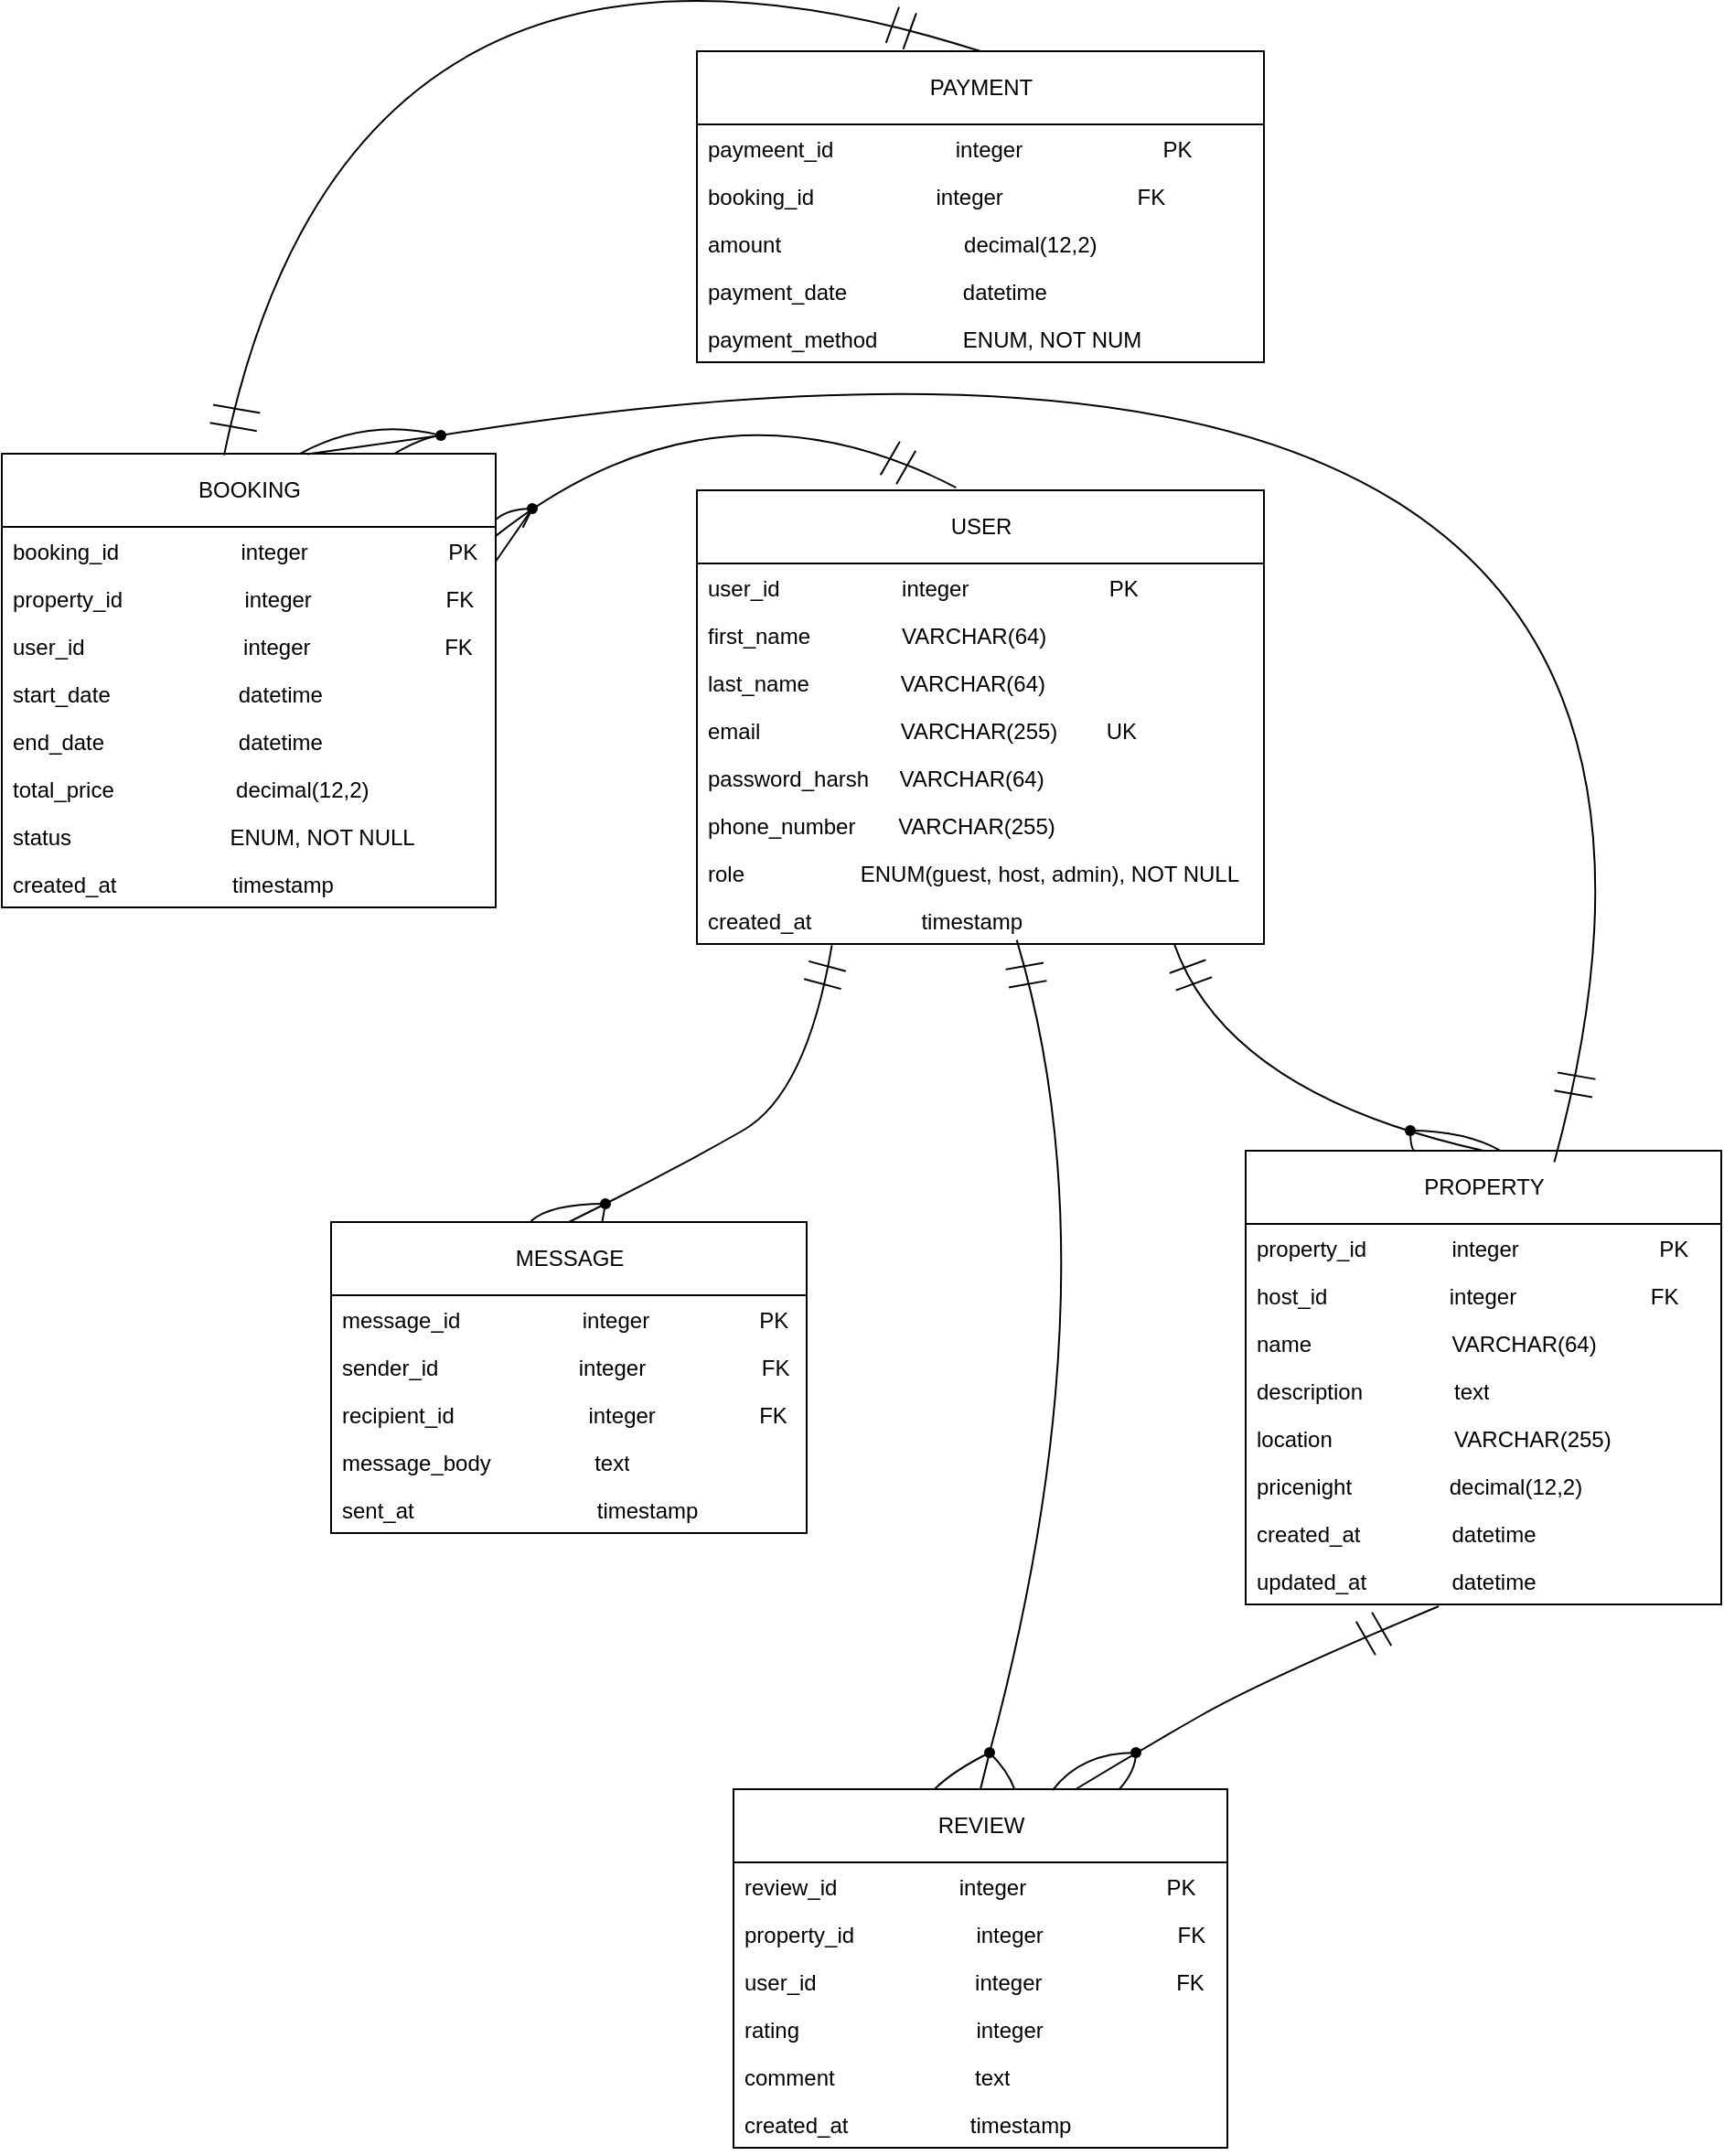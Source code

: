 <mxfile version="28.1.2">
  <diagram name="Page-1" id="tBL3N8IxOXMAxTI_FopS">
    <mxGraphModel dx="1256" dy="2122" grid="1" gridSize="10" guides="1" tooltips="1" connect="1" arrows="1" fold="1" page="1" pageScale="1" pageWidth="850" pageHeight="1100" math="0" shadow="0">
      <root>
        <mxCell id="0" />
        <mxCell id="1" parent="0" />
        <mxCell id="CmpwZ4_OyK2lbgLf2R7C-9" value="USER" style="swimlane;fontStyle=0;childLayout=stackLayout;horizontal=1;startSize=40;fillColor=none;horizontalStack=0;resizeParent=1;resizeParentMax=0;resizeLast=0;collapsible=1;marginBottom=0;html=1;" vertex="1" parent="1">
          <mxGeometry x="690" y="-490" width="310" height="248" as="geometry">
            <mxRectangle x="470" y="30" width="70" height="40" as="alternateBounds" />
          </mxGeometry>
        </mxCell>
        <mxCell id="CmpwZ4_OyK2lbgLf2R7C-10" value="user_id&amp;nbsp; &amp;nbsp; &amp;nbsp; &amp;nbsp; &amp;nbsp; &amp;nbsp; &amp;nbsp; &amp;nbsp; &amp;nbsp; &amp;nbsp; integer&amp;nbsp; &amp;nbsp; &amp;nbsp; &amp;nbsp; &amp;nbsp; &amp;nbsp; &amp;nbsp; &amp;nbsp; &amp;nbsp; &amp;nbsp; &amp;nbsp; &amp;nbsp;PK" style="text;strokeColor=none;fillColor=none;align=left;verticalAlign=top;spacingLeft=4;spacingRight=4;overflow=hidden;rotatable=0;points=[[0,0.5],[1,0.5]];portConstraint=eastwest;whiteSpace=wrap;html=1;" vertex="1" parent="CmpwZ4_OyK2lbgLf2R7C-9">
          <mxGeometry y="40" width="310" height="26" as="geometry" />
        </mxCell>
        <mxCell id="CmpwZ4_OyK2lbgLf2R7C-15" value="first_name&amp;nbsp; &amp;nbsp; &amp;nbsp; &amp;nbsp; &amp;nbsp; &amp;nbsp; &amp;nbsp; &amp;nbsp;VARCHAR(64)" style="text;strokeColor=none;fillColor=none;align=left;verticalAlign=top;spacingLeft=4;spacingRight=4;overflow=hidden;rotatable=0;points=[[0,0.5],[1,0.5]];portConstraint=eastwest;whiteSpace=wrap;html=1;" vertex="1" parent="CmpwZ4_OyK2lbgLf2R7C-9">
          <mxGeometry y="66" width="310" height="26" as="geometry" />
        </mxCell>
        <mxCell id="CmpwZ4_OyK2lbgLf2R7C-11" value="last_name&amp;nbsp; &amp;nbsp; &amp;nbsp; &amp;nbsp; &amp;nbsp; &amp;nbsp; &amp;nbsp; &amp;nbsp;VARCHAR(64)" style="text;strokeColor=none;fillColor=none;align=left;verticalAlign=top;spacingLeft=4;spacingRight=4;overflow=hidden;rotatable=0;points=[[0,0.5],[1,0.5]];portConstraint=eastwest;whiteSpace=wrap;html=1;" vertex="1" parent="CmpwZ4_OyK2lbgLf2R7C-9">
          <mxGeometry y="92" width="310" height="26" as="geometry" />
        </mxCell>
        <mxCell id="CmpwZ4_OyK2lbgLf2R7C-12" value="email&amp;nbsp; &amp;nbsp; &amp;nbsp; &amp;nbsp; &amp;nbsp; &amp;nbsp; &amp;nbsp; &amp;nbsp; &amp;nbsp; &amp;nbsp; &amp;nbsp; &amp;nbsp;VARCHAR(255)&amp;nbsp; &amp;nbsp; &amp;nbsp; &amp;nbsp; UK" style="text;strokeColor=none;fillColor=none;align=left;verticalAlign=top;spacingLeft=4;spacingRight=4;overflow=hidden;rotatable=0;points=[[0,0.5],[1,0.5]];portConstraint=eastwest;whiteSpace=wrap;html=1;" vertex="1" parent="CmpwZ4_OyK2lbgLf2R7C-9">
          <mxGeometry y="118" width="310" height="26" as="geometry" />
        </mxCell>
        <mxCell id="CmpwZ4_OyK2lbgLf2R7C-16" value="password_harsh&amp;nbsp; &amp;nbsp; &amp;nbsp;VARCHAR(64)" style="text;strokeColor=none;fillColor=none;align=left;verticalAlign=top;spacingLeft=4;spacingRight=4;overflow=hidden;rotatable=0;points=[[0,0.5],[1,0.5]];portConstraint=eastwest;whiteSpace=wrap;html=1;" vertex="1" parent="CmpwZ4_OyK2lbgLf2R7C-9">
          <mxGeometry y="144" width="310" height="26" as="geometry" />
        </mxCell>
        <mxCell id="CmpwZ4_OyK2lbgLf2R7C-17" value="phone_number&amp;nbsp; &amp;nbsp; &amp;nbsp; &amp;nbsp;VARCHAR(255)" style="text;strokeColor=none;fillColor=none;align=left;verticalAlign=top;spacingLeft=4;spacingRight=4;overflow=hidden;rotatable=0;points=[[0,0.5],[1,0.5]];portConstraint=eastwest;whiteSpace=wrap;html=1;" vertex="1" parent="CmpwZ4_OyK2lbgLf2R7C-9">
          <mxGeometry y="170" width="310" height="26" as="geometry" />
        </mxCell>
        <mxCell id="CmpwZ4_OyK2lbgLf2R7C-18" value="role&amp;nbsp; &amp;nbsp; &amp;nbsp; &amp;nbsp; &amp;nbsp; &amp;nbsp; &amp;nbsp; &amp;nbsp; &amp;nbsp; &amp;nbsp;ENUM(guest, host, admin), NOT NULL" style="text;strokeColor=none;fillColor=none;align=left;verticalAlign=top;spacingLeft=4;spacingRight=4;overflow=hidden;rotatable=0;points=[[0,0.5],[1,0.5]];portConstraint=eastwest;whiteSpace=wrap;html=1;" vertex="1" parent="CmpwZ4_OyK2lbgLf2R7C-9">
          <mxGeometry y="196" width="310" height="26" as="geometry" />
        </mxCell>
        <mxCell id="CmpwZ4_OyK2lbgLf2R7C-19" value="created_at&amp;nbsp; &amp;nbsp; &amp;nbsp; &amp;nbsp; &amp;nbsp; &amp;nbsp; &amp;nbsp; &amp;nbsp; &amp;nbsp; timestamp" style="text;strokeColor=none;fillColor=none;align=left;verticalAlign=top;spacingLeft=4;spacingRight=4;overflow=hidden;rotatable=0;points=[[0,0.5],[1,0.5]];portConstraint=eastwest;whiteSpace=wrap;html=1;" vertex="1" parent="CmpwZ4_OyK2lbgLf2R7C-9">
          <mxGeometry y="222" width="310" height="26" as="geometry" />
        </mxCell>
        <mxCell id="CmpwZ4_OyK2lbgLf2R7C-20" value="PROPERTY" style="swimlane;fontStyle=0;childLayout=stackLayout;horizontal=1;startSize=40;fillColor=none;horizontalStack=0;resizeParent=1;resizeParentMax=0;resizeLast=0;collapsible=1;marginBottom=0;html=1;" vertex="1" parent="1">
          <mxGeometry x="990" y="-129" width="260" height="248" as="geometry">
            <mxRectangle x="190" y="-248" width="70" height="40" as="alternateBounds" />
          </mxGeometry>
        </mxCell>
        <mxCell id="CmpwZ4_OyK2lbgLf2R7C-21" value="property_id&amp;nbsp; &amp;nbsp; &amp;nbsp; &amp;nbsp; &amp;nbsp; &amp;nbsp; &amp;nbsp; integer&amp;nbsp; &amp;nbsp; &amp;nbsp; &amp;nbsp; &amp;nbsp; &amp;nbsp; &amp;nbsp; &amp;nbsp; &amp;nbsp; &amp;nbsp; &amp;nbsp; &amp;nbsp;PK" style="text;strokeColor=none;fillColor=none;align=left;verticalAlign=top;spacingLeft=4;spacingRight=4;overflow=hidden;rotatable=0;points=[[0,0.5],[1,0.5]];portConstraint=eastwest;whiteSpace=wrap;html=1;" vertex="1" parent="CmpwZ4_OyK2lbgLf2R7C-20">
          <mxGeometry y="40" width="260" height="26" as="geometry" />
        </mxCell>
        <mxCell id="CmpwZ4_OyK2lbgLf2R7C-22" value="host_id&amp;nbsp; &amp;nbsp; &amp;nbsp; &amp;nbsp; &amp;nbsp; &amp;nbsp; &amp;nbsp; &amp;nbsp; &amp;nbsp; &amp;nbsp; integer&amp;nbsp; &amp;nbsp; &amp;nbsp; &amp;nbsp; &amp;nbsp; &amp;nbsp; &amp;nbsp; &amp;nbsp; &amp;nbsp; &amp;nbsp; &amp;nbsp; FK&amp;nbsp;" style="text;strokeColor=none;fillColor=none;align=left;verticalAlign=top;spacingLeft=4;spacingRight=4;overflow=hidden;rotatable=0;points=[[0,0.5],[1,0.5]];portConstraint=eastwest;whiteSpace=wrap;html=1;" vertex="1" parent="CmpwZ4_OyK2lbgLf2R7C-20">
          <mxGeometry y="66" width="260" height="26" as="geometry" />
        </mxCell>
        <mxCell id="CmpwZ4_OyK2lbgLf2R7C-23" value="name&amp;nbsp; &amp;nbsp; &amp;nbsp; &amp;nbsp; &amp;nbsp; &amp;nbsp; &amp;nbsp; &amp;nbsp; &amp;nbsp; &amp;nbsp; &amp;nbsp; &amp;nbsp;VARCHAR(64)" style="text;strokeColor=none;fillColor=none;align=left;verticalAlign=top;spacingLeft=4;spacingRight=4;overflow=hidden;rotatable=0;points=[[0,0.5],[1,0.5]];portConstraint=eastwest;whiteSpace=wrap;html=1;" vertex="1" parent="CmpwZ4_OyK2lbgLf2R7C-20">
          <mxGeometry y="92" width="260" height="26" as="geometry" />
        </mxCell>
        <mxCell id="CmpwZ4_OyK2lbgLf2R7C-24" value="description&amp;nbsp; &amp;nbsp; &amp;nbsp; &amp;nbsp; &amp;nbsp; &amp;nbsp; &amp;nbsp; &amp;nbsp;text" style="text;strokeColor=none;fillColor=none;align=left;verticalAlign=top;spacingLeft=4;spacingRight=4;overflow=hidden;rotatable=0;points=[[0,0.5],[1,0.5]];portConstraint=eastwest;whiteSpace=wrap;html=1;" vertex="1" parent="CmpwZ4_OyK2lbgLf2R7C-20">
          <mxGeometry y="118" width="260" height="26" as="geometry" />
        </mxCell>
        <mxCell id="CmpwZ4_OyK2lbgLf2R7C-25" value="location&amp;nbsp; &amp;nbsp; &amp;nbsp; &amp;nbsp; &amp;nbsp; &amp;nbsp; &amp;nbsp; &amp;nbsp; &amp;nbsp; &amp;nbsp; VARCHAR(255)" style="text;strokeColor=none;fillColor=none;align=left;verticalAlign=top;spacingLeft=4;spacingRight=4;overflow=hidden;rotatable=0;points=[[0,0.5],[1,0.5]];portConstraint=eastwest;whiteSpace=wrap;html=1;" vertex="1" parent="CmpwZ4_OyK2lbgLf2R7C-20">
          <mxGeometry y="144" width="260" height="26" as="geometry" />
        </mxCell>
        <mxCell id="CmpwZ4_OyK2lbgLf2R7C-26" value="pricenight&amp;nbsp; &amp;nbsp; &amp;nbsp; &amp;nbsp; &amp;nbsp; &amp;nbsp; &amp;nbsp; &amp;nbsp; decimal(12,2)" style="text;strokeColor=none;fillColor=none;align=left;verticalAlign=top;spacingLeft=4;spacingRight=4;overflow=hidden;rotatable=0;points=[[0,0.5],[1,0.5]];portConstraint=eastwest;whiteSpace=wrap;html=1;" vertex="1" parent="CmpwZ4_OyK2lbgLf2R7C-20">
          <mxGeometry y="170" width="260" height="26" as="geometry" />
        </mxCell>
        <mxCell id="CmpwZ4_OyK2lbgLf2R7C-27" value="created_at&amp;nbsp; &amp;nbsp; &amp;nbsp; &amp;nbsp; &amp;nbsp; &amp;nbsp; &amp;nbsp; &amp;nbsp;datetime" style="text;strokeColor=none;fillColor=none;align=left;verticalAlign=top;spacingLeft=4;spacingRight=4;overflow=hidden;rotatable=0;points=[[0,0.5],[1,0.5]];portConstraint=eastwest;whiteSpace=wrap;html=1;" vertex="1" parent="CmpwZ4_OyK2lbgLf2R7C-20">
          <mxGeometry y="196" width="260" height="26" as="geometry" />
        </mxCell>
        <mxCell id="CmpwZ4_OyK2lbgLf2R7C-28" value="updated_at&amp;nbsp; &amp;nbsp; &amp;nbsp; &amp;nbsp; &amp;nbsp; &amp;nbsp; &amp;nbsp; datetime" style="text;strokeColor=none;fillColor=none;align=left;verticalAlign=top;spacingLeft=4;spacingRight=4;overflow=hidden;rotatable=0;points=[[0,0.5],[1,0.5]];portConstraint=eastwest;whiteSpace=wrap;html=1;" vertex="1" parent="CmpwZ4_OyK2lbgLf2R7C-20">
          <mxGeometry y="222" width="260" height="26" as="geometry" />
        </mxCell>
        <mxCell id="CmpwZ4_OyK2lbgLf2R7C-30" value="BOOKING" style="swimlane;fontStyle=0;childLayout=stackLayout;horizontal=1;startSize=40;fillColor=none;horizontalStack=0;resizeParent=1;resizeParentMax=0;resizeLast=0;collapsible=1;marginBottom=0;html=1;" vertex="1" parent="1">
          <mxGeometry x="310" y="-510" width="270" height="248" as="geometry">
            <mxRectangle x="820" y="-248" width="70" height="40" as="alternateBounds" />
          </mxGeometry>
        </mxCell>
        <mxCell id="CmpwZ4_OyK2lbgLf2R7C-31" value="booking_id&amp;nbsp; &amp;nbsp; &amp;nbsp; &amp;nbsp; &amp;nbsp; &amp;nbsp; &amp;nbsp; &amp;nbsp; &amp;nbsp; &amp;nbsp; integer&amp;nbsp; &amp;nbsp; &amp;nbsp; &amp;nbsp; &amp;nbsp; &amp;nbsp; &amp;nbsp; &amp;nbsp; &amp;nbsp; &amp;nbsp; &amp;nbsp; &amp;nbsp;PK" style="text;strokeColor=none;fillColor=none;align=left;verticalAlign=top;spacingLeft=4;spacingRight=4;overflow=hidden;rotatable=0;points=[[0,0.5],[1,0.5]];portConstraint=eastwest;whiteSpace=wrap;html=1;" vertex="1" parent="CmpwZ4_OyK2lbgLf2R7C-30">
          <mxGeometry y="40" width="270" height="26" as="geometry" />
        </mxCell>
        <mxCell id="CmpwZ4_OyK2lbgLf2R7C-32" value="property_id&amp;nbsp; &amp;nbsp; &amp;nbsp; &amp;nbsp; &amp;nbsp; &amp;nbsp; &amp;nbsp; &amp;nbsp; &amp;nbsp; &amp;nbsp; integer&amp;nbsp; &amp;nbsp; &amp;nbsp; &amp;nbsp; &amp;nbsp; &amp;nbsp; &amp;nbsp; &amp;nbsp; &amp;nbsp; &amp;nbsp; &amp;nbsp; FK&amp;nbsp;" style="text;strokeColor=none;fillColor=none;align=left;verticalAlign=top;spacingLeft=4;spacingRight=4;overflow=hidden;rotatable=0;points=[[0,0.5],[1,0.5]];portConstraint=eastwest;whiteSpace=wrap;html=1;" vertex="1" parent="CmpwZ4_OyK2lbgLf2R7C-30">
          <mxGeometry y="66" width="270" height="26" as="geometry" />
        </mxCell>
        <mxCell id="CmpwZ4_OyK2lbgLf2R7C-33" value="user_id&amp;nbsp; &amp;nbsp; &amp;nbsp; &amp;nbsp; &amp;nbsp; &amp;nbsp; &amp;nbsp; &amp;nbsp; &amp;nbsp; &amp;nbsp; &amp;nbsp; &amp;nbsp; &amp;nbsp; integer&amp;nbsp; &amp;nbsp; &amp;nbsp; &amp;nbsp; &amp;nbsp; &amp;nbsp; &amp;nbsp; &amp;nbsp; &amp;nbsp; &amp;nbsp; &amp;nbsp; FK" style="text;strokeColor=none;fillColor=none;align=left;verticalAlign=top;spacingLeft=4;spacingRight=4;overflow=hidden;rotatable=0;points=[[0,0.5],[1,0.5]];portConstraint=eastwest;whiteSpace=wrap;html=1;" vertex="1" parent="CmpwZ4_OyK2lbgLf2R7C-30">
          <mxGeometry y="92" width="270" height="26" as="geometry" />
        </mxCell>
        <mxCell id="CmpwZ4_OyK2lbgLf2R7C-34" value="start_date&amp;nbsp; &amp;nbsp; &amp;nbsp; &amp;nbsp; &amp;nbsp; &amp;nbsp; &amp;nbsp; &amp;nbsp; &amp;nbsp; &amp;nbsp; &amp;nbsp;datetime" style="text;strokeColor=none;fillColor=none;align=left;verticalAlign=top;spacingLeft=4;spacingRight=4;overflow=hidden;rotatable=0;points=[[0,0.5],[1,0.5]];portConstraint=eastwest;whiteSpace=wrap;html=1;" vertex="1" parent="CmpwZ4_OyK2lbgLf2R7C-30">
          <mxGeometry y="118" width="270" height="26" as="geometry" />
        </mxCell>
        <mxCell id="CmpwZ4_OyK2lbgLf2R7C-78" value="end_date&amp;nbsp; &amp;nbsp; &amp;nbsp; &amp;nbsp; &amp;nbsp; &amp;nbsp; &amp;nbsp; &amp;nbsp; &amp;nbsp; &amp;nbsp; &amp;nbsp; datetime" style="text;strokeColor=none;fillColor=none;align=left;verticalAlign=top;spacingLeft=4;spacingRight=4;overflow=hidden;rotatable=0;points=[[0,0.5],[1,0.5]];portConstraint=eastwest;whiteSpace=wrap;html=1;" vertex="1" parent="CmpwZ4_OyK2lbgLf2R7C-30">
          <mxGeometry y="144" width="270" height="26" as="geometry" />
        </mxCell>
        <mxCell id="CmpwZ4_OyK2lbgLf2R7C-36" value="total_price&amp;nbsp; &amp;nbsp; &amp;nbsp; &amp;nbsp; &amp;nbsp; &amp;nbsp; &amp;nbsp; &amp;nbsp; &amp;nbsp; &amp;nbsp; decimal(12,2)" style="text;strokeColor=none;fillColor=none;align=left;verticalAlign=top;spacingLeft=4;spacingRight=4;overflow=hidden;rotatable=0;points=[[0,0.5],[1,0.5]];portConstraint=eastwest;whiteSpace=wrap;html=1;" vertex="1" parent="CmpwZ4_OyK2lbgLf2R7C-30">
          <mxGeometry y="170" width="270" height="26" as="geometry" />
        </mxCell>
        <mxCell id="CmpwZ4_OyK2lbgLf2R7C-37" value="status&amp;nbsp; &amp;nbsp; &amp;nbsp; &amp;nbsp; &amp;nbsp; &amp;nbsp; &amp;nbsp; &amp;nbsp; &amp;nbsp; &amp;nbsp; &amp;nbsp; &amp;nbsp; &amp;nbsp; ENUM, NOT NULL" style="text;strokeColor=none;fillColor=none;align=left;verticalAlign=top;spacingLeft=4;spacingRight=4;overflow=hidden;rotatable=0;points=[[0,0.5],[1,0.5]];portConstraint=eastwest;whiteSpace=wrap;html=1;" vertex="1" parent="CmpwZ4_OyK2lbgLf2R7C-30">
          <mxGeometry y="196" width="270" height="26" as="geometry" />
        </mxCell>
        <mxCell id="CmpwZ4_OyK2lbgLf2R7C-38" value="created_at&amp;nbsp; &amp;nbsp; &amp;nbsp; &amp;nbsp; &amp;nbsp; &amp;nbsp; &amp;nbsp; &amp;nbsp; &amp;nbsp; &amp;nbsp;timestamp" style="text;strokeColor=none;fillColor=none;align=left;verticalAlign=top;spacingLeft=4;spacingRight=4;overflow=hidden;rotatable=0;points=[[0,0.5],[1,0.5]];portConstraint=eastwest;whiteSpace=wrap;html=1;" vertex="1" parent="CmpwZ4_OyK2lbgLf2R7C-30">
          <mxGeometry y="222" width="270" height="26" as="geometry" />
        </mxCell>
        <mxCell id="CmpwZ4_OyK2lbgLf2R7C-39" value="PAYMENT" style="swimlane;fontStyle=0;childLayout=stackLayout;horizontal=1;startSize=40;fillColor=none;horizontalStack=0;resizeParent=1;resizeParentMax=0;resizeLast=0;collapsible=1;marginBottom=0;html=1;" vertex="1" parent="1">
          <mxGeometry x="690" y="-730" width="310" height="170" as="geometry">
            <mxRectangle x="1160" y="80" width="70" height="40" as="alternateBounds" />
          </mxGeometry>
        </mxCell>
        <mxCell id="CmpwZ4_OyK2lbgLf2R7C-40" value="paymeent_id&amp;nbsp; &amp;nbsp; &amp;nbsp; &amp;nbsp; &amp;nbsp; &amp;nbsp; &amp;nbsp; &amp;nbsp; &amp;nbsp; &amp;nbsp; integer&amp;nbsp; &amp;nbsp; &amp;nbsp; &amp;nbsp; &amp;nbsp; &amp;nbsp; &amp;nbsp; &amp;nbsp; &amp;nbsp; &amp;nbsp; &amp;nbsp; &amp;nbsp;PK" style="text;strokeColor=none;fillColor=none;align=left;verticalAlign=top;spacingLeft=4;spacingRight=4;overflow=hidden;rotatable=0;points=[[0,0.5],[1,0.5]];portConstraint=eastwest;whiteSpace=wrap;html=1;" vertex="1" parent="CmpwZ4_OyK2lbgLf2R7C-39">
          <mxGeometry y="40" width="310" height="26" as="geometry" />
        </mxCell>
        <mxCell id="CmpwZ4_OyK2lbgLf2R7C-41" value="booking_id&amp;nbsp; &amp;nbsp; &amp;nbsp; &amp;nbsp; &amp;nbsp; &amp;nbsp; &amp;nbsp; &amp;nbsp; &amp;nbsp; &amp;nbsp; integer&amp;nbsp; &amp;nbsp; &amp;nbsp; &amp;nbsp; &amp;nbsp; &amp;nbsp; &amp;nbsp; &amp;nbsp; &amp;nbsp; &amp;nbsp; &amp;nbsp; FK&amp;nbsp;" style="text;strokeColor=none;fillColor=none;align=left;verticalAlign=top;spacingLeft=4;spacingRight=4;overflow=hidden;rotatable=0;points=[[0,0.5],[1,0.5]];portConstraint=eastwest;whiteSpace=wrap;html=1;" vertex="1" parent="CmpwZ4_OyK2lbgLf2R7C-39">
          <mxGeometry y="66" width="310" height="26" as="geometry" />
        </mxCell>
        <mxCell id="CmpwZ4_OyK2lbgLf2R7C-42" value="amount&amp;nbsp; &amp;nbsp; &amp;nbsp; &amp;nbsp; &amp;nbsp; &amp;nbsp; &amp;nbsp; &amp;nbsp; &amp;nbsp; &amp;nbsp; &amp;nbsp; &amp;nbsp; &amp;nbsp; &amp;nbsp; &amp;nbsp; decimal(12,2)" style="text;strokeColor=none;fillColor=none;align=left;verticalAlign=top;spacingLeft=4;spacingRight=4;overflow=hidden;rotatable=0;points=[[0,0.5],[1,0.5]];portConstraint=eastwest;whiteSpace=wrap;html=1;" vertex="1" parent="CmpwZ4_OyK2lbgLf2R7C-39">
          <mxGeometry y="92" width="310" height="26" as="geometry" />
        </mxCell>
        <mxCell id="CmpwZ4_OyK2lbgLf2R7C-43" value="payment_date&amp;nbsp; &amp;nbsp; &amp;nbsp; &amp;nbsp; &amp;nbsp; &amp;nbsp; &amp;nbsp; &amp;nbsp; &amp;nbsp; &amp;nbsp;datetime" style="text;strokeColor=none;fillColor=none;align=left;verticalAlign=top;spacingLeft=4;spacingRight=4;overflow=hidden;rotatable=0;points=[[0,0.5],[1,0.5]];portConstraint=eastwest;whiteSpace=wrap;html=1;" vertex="1" parent="CmpwZ4_OyK2lbgLf2R7C-39">
          <mxGeometry y="118" width="310" height="26" as="geometry" />
        </mxCell>
        <mxCell id="CmpwZ4_OyK2lbgLf2R7C-44" value="payment_method&amp;nbsp; &amp;nbsp; &amp;nbsp; &amp;nbsp; &amp;nbsp; &amp;nbsp; &amp;nbsp; ENUM, NOT NUM" style="text;strokeColor=none;fillColor=none;align=left;verticalAlign=top;spacingLeft=4;spacingRight=4;overflow=hidden;rotatable=0;points=[[0,0.5],[1,0.5]];portConstraint=eastwest;whiteSpace=wrap;html=1;" vertex="1" parent="CmpwZ4_OyK2lbgLf2R7C-39">
          <mxGeometry y="144" width="310" height="26" as="geometry" />
        </mxCell>
        <mxCell id="CmpwZ4_OyK2lbgLf2R7C-48" value="REVIEW" style="swimlane;fontStyle=0;childLayout=stackLayout;horizontal=1;startSize=40;fillColor=none;horizontalStack=0;resizeParent=1;resizeParentMax=0;resizeLast=0;collapsible=1;marginBottom=0;html=1;" vertex="1" parent="1">
          <mxGeometry x="710" y="220" width="270" height="196" as="geometry">
            <mxRectangle x="820" y="340" width="70" height="40" as="alternateBounds" />
          </mxGeometry>
        </mxCell>
        <mxCell id="CmpwZ4_OyK2lbgLf2R7C-49" value="review_id&amp;nbsp; &amp;nbsp; &amp;nbsp; &amp;nbsp; &amp;nbsp; &amp;nbsp; &amp;nbsp; &amp;nbsp; &amp;nbsp; &amp;nbsp; integer&amp;nbsp; &amp;nbsp; &amp;nbsp; &amp;nbsp; &amp;nbsp; &amp;nbsp; &amp;nbsp; &amp;nbsp; &amp;nbsp; &amp;nbsp; &amp;nbsp; &amp;nbsp;PK" style="text;strokeColor=none;fillColor=none;align=left;verticalAlign=top;spacingLeft=4;spacingRight=4;overflow=hidden;rotatable=0;points=[[0,0.5],[1,0.5]];portConstraint=eastwest;whiteSpace=wrap;html=1;" vertex="1" parent="CmpwZ4_OyK2lbgLf2R7C-48">
          <mxGeometry y="40" width="270" height="26" as="geometry" />
        </mxCell>
        <mxCell id="CmpwZ4_OyK2lbgLf2R7C-50" value="property_id&amp;nbsp; &amp;nbsp; &amp;nbsp; &amp;nbsp; &amp;nbsp; &amp;nbsp; &amp;nbsp; &amp;nbsp; &amp;nbsp; &amp;nbsp; integer&amp;nbsp; &amp;nbsp; &amp;nbsp; &amp;nbsp; &amp;nbsp; &amp;nbsp; &amp;nbsp; &amp;nbsp; &amp;nbsp; &amp;nbsp; &amp;nbsp; FK&amp;nbsp;" style="text;strokeColor=none;fillColor=none;align=left;verticalAlign=top;spacingLeft=4;spacingRight=4;overflow=hidden;rotatable=0;points=[[0,0.5],[1,0.5]];portConstraint=eastwest;whiteSpace=wrap;html=1;" vertex="1" parent="CmpwZ4_OyK2lbgLf2R7C-48">
          <mxGeometry y="66" width="270" height="26" as="geometry" />
        </mxCell>
        <mxCell id="CmpwZ4_OyK2lbgLf2R7C-51" value="user_id&amp;nbsp; &amp;nbsp; &amp;nbsp; &amp;nbsp; &amp;nbsp; &amp;nbsp; &amp;nbsp; &amp;nbsp; &amp;nbsp; &amp;nbsp; &amp;nbsp; &amp;nbsp; &amp;nbsp; integer&amp;nbsp; &amp;nbsp; &amp;nbsp; &amp;nbsp; &amp;nbsp; &amp;nbsp; &amp;nbsp; &amp;nbsp; &amp;nbsp; &amp;nbsp; &amp;nbsp; FK" style="text;strokeColor=none;fillColor=none;align=left;verticalAlign=top;spacingLeft=4;spacingRight=4;overflow=hidden;rotatable=0;points=[[0,0.5],[1,0.5]];portConstraint=eastwest;whiteSpace=wrap;html=1;" vertex="1" parent="CmpwZ4_OyK2lbgLf2R7C-48">
          <mxGeometry y="92" width="270" height="26" as="geometry" />
        </mxCell>
        <mxCell id="CmpwZ4_OyK2lbgLf2R7C-52" value="rating&amp;nbsp; &amp;nbsp; &amp;nbsp; &amp;nbsp; &amp;nbsp; &amp;nbsp; &amp;nbsp; &amp;nbsp; &amp;nbsp; &amp;nbsp; &amp;nbsp; &amp;nbsp; &amp;nbsp; &amp;nbsp; &amp;nbsp;integer&amp;nbsp;" style="text;strokeColor=none;fillColor=none;align=left;verticalAlign=top;spacingLeft=4;spacingRight=4;overflow=hidden;rotatable=0;points=[[0,0.5],[1,0.5]];portConstraint=eastwest;whiteSpace=wrap;html=1;" vertex="1" parent="CmpwZ4_OyK2lbgLf2R7C-48">
          <mxGeometry y="118" width="270" height="26" as="geometry" />
        </mxCell>
        <mxCell id="CmpwZ4_OyK2lbgLf2R7C-53" value="comment&amp;nbsp; &amp;nbsp; &amp;nbsp; &amp;nbsp; &amp;nbsp; &amp;nbsp; &amp;nbsp; &amp;nbsp; &amp;nbsp; &amp;nbsp; &amp;nbsp; &amp;nbsp;text" style="text;strokeColor=none;fillColor=none;align=left;verticalAlign=top;spacingLeft=4;spacingRight=4;overflow=hidden;rotatable=0;points=[[0,0.5],[1,0.5]];portConstraint=eastwest;whiteSpace=wrap;html=1;" vertex="1" parent="CmpwZ4_OyK2lbgLf2R7C-48">
          <mxGeometry y="144" width="270" height="26" as="geometry" />
        </mxCell>
        <mxCell id="CmpwZ4_OyK2lbgLf2R7C-54" value="created_at&amp;nbsp; &amp;nbsp; &amp;nbsp; &amp;nbsp; &amp;nbsp; &amp;nbsp; &amp;nbsp; &amp;nbsp; &amp;nbsp; &amp;nbsp; timestamp" style="text;strokeColor=none;fillColor=none;align=left;verticalAlign=top;spacingLeft=4;spacingRight=4;overflow=hidden;rotatable=0;points=[[0,0.5],[1,0.5]];portConstraint=eastwest;whiteSpace=wrap;html=1;" vertex="1" parent="CmpwZ4_OyK2lbgLf2R7C-48">
          <mxGeometry y="170" width="270" height="26" as="geometry" />
        </mxCell>
        <mxCell id="CmpwZ4_OyK2lbgLf2R7C-64" value="MESSAGE" style="swimlane;fontStyle=0;childLayout=stackLayout;horizontal=1;startSize=40;fillColor=none;horizontalStack=0;resizeParent=1;resizeParentMax=0;resizeLast=0;collapsible=1;marginBottom=0;html=1;" vertex="1" parent="1">
          <mxGeometry x="490" y="-90" width="260" height="170" as="geometry">
            <mxRectangle x="190" y="366" width="70" height="40" as="alternateBounds" />
          </mxGeometry>
        </mxCell>
        <mxCell id="CmpwZ4_OyK2lbgLf2R7C-65" value="message_id&amp;nbsp; &amp;nbsp; &amp;nbsp; &amp;nbsp; &amp;nbsp; &amp;nbsp; &amp;nbsp; &amp;nbsp; &amp;nbsp; &amp;nbsp; integer&amp;nbsp; &amp;nbsp; &amp;nbsp; &amp;nbsp; &amp;nbsp; &amp;nbsp; &amp;nbsp; &amp;nbsp; &amp;nbsp; PK" style="text;strokeColor=none;fillColor=none;align=left;verticalAlign=top;spacingLeft=4;spacingRight=4;overflow=hidden;rotatable=0;points=[[0,0.5],[1,0.5]];portConstraint=eastwest;whiteSpace=wrap;html=1;" vertex="1" parent="CmpwZ4_OyK2lbgLf2R7C-64">
          <mxGeometry y="40" width="260" height="26" as="geometry" />
        </mxCell>
        <mxCell id="CmpwZ4_OyK2lbgLf2R7C-66" value="sender_id&amp;nbsp; &amp;nbsp; &amp;nbsp; &amp;nbsp; &amp;nbsp; &amp;nbsp; &amp;nbsp; &amp;nbsp; &amp;nbsp; &amp;nbsp; &amp;nbsp; &amp;nbsp;integer&amp;nbsp; &amp;nbsp; &amp;nbsp; &amp;nbsp; &amp;nbsp; &amp;nbsp; &amp;nbsp; &amp;nbsp; &amp;nbsp; &amp;nbsp;FK&amp;nbsp;" style="text;strokeColor=none;fillColor=none;align=left;verticalAlign=top;spacingLeft=4;spacingRight=4;overflow=hidden;rotatable=0;points=[[0,0.5],[1,0.5]];portConstraint=eastwest;whiteSpace=wrap;html=1;" vertex="1" parent="CmpwZ4_OyK2lbgLf2R7C-64">
          <mxGeometry y="66" width="260" height="26" as="geometry" />
        </mxCell>
        <mxCell id="CmpwZ4_OyK2lbgLf2R7C-67" value="recipient_id&amp;nbsp; &amp;nbsp; &amp;nbsp; &amp;nbsp; &amp;nbsp; &amp;nbsp; &amp;nbsp; &amp;nbsp; &amp;nbsp; &amp;nbsp; &amp;nbsp; integer&amp;nbsp; &amp;nbsp; &amp;nbsp; &amp;nbsp; &amp;nbsp; &amp;nbsp; &amp;nbsp; &amp;nbsp; &amp;nbsp;FK" style="text;strokeColor=none;fillColor=none;align=left;verticalAlign=top;spacingLeft=4;spacingRight=4;overflow=hidden;rotatable=0;points=[[0,0.5],[1,0.5]];portConstraint=eastwest;whiteSpace=wrap;html=1;" vertex="1" parent="CmpwZ4_OyK2lbgLf2R7C-64">
          <mxGeometry y="92" width="260" height="26" as="geometry" />
        </mxCell>
        <mxCell id="CmpwZ4_OyK2lbgLf2R7C-68" value="message_body&amp;nbsp; &amp;nbsp; &amp;nbsp; &amp;nbsp; &amp;nbsp; &amp;nbsp; &amp;nbsp; &amp;nbsp; &amp;nbsp;text" style="text;strokeColor=none;fillColor=none;align=left;verticalAlign=top;spacingLeft=4;spacingRight=4;overflow=hidden;rotatable=0;points=[[0,0.5],[1,0.5]];portConstraint=eastwest;whiteSpace=wrap;html=1;" vertex="1" parent="CmpwZ4_OyK2lbgLf2R7C-64">
          <mxGeometry y="118" width="260" height="26" as="geometry" />
        </mxCell>
        <mxCell id="CmpwZ4_OyK2lbgLf2R7C-69" value="sent_at&amp;nbsp; &amp;nbsp; &amp;nbsp; &amp;nbsp; &amp;nbsp; &amp;nbsp; &amp;nbsp; &amp;nbsp; &amp;nbsp; &amp;nbsp; &amp;nbsp; &amp;nbsp; &amp;nbsp; &amp;nbsp; &amp;nbsp; timestamp" style="text;strokeColor=none;fillColor=none;align=left;verticalAlign=top;spacingLeft=4;spacingRight=4;overflow=hidden;rotatable=0;points=[[0,0.5],[1,0.5]];portConstraint=eastwest;whiteSpace=wrap;html=1;" vertex="1" parent="CmpwZ4_OyK2lbgLf2R7C-64">
          <mxGeometry y="144" width="260" height="26" as="geometry" />
        </mxCell>
        <mxCell id="CmpwZ4_OyK2lbgLf2R7C-136" value="" style="endArrow=none;html=1;rounded=0;fontSize=12;startSize=8;endSize=8;curved=1;exitX=0.999;exitY=0.2;exitDx=0;exitDy=0;entryX=0.457;entryY=-0.006;entryDx=0;entryDy=0;entryPerimeter=0;exitPerimeter=0;" edge="1" parent="1" source="CmpwZ4_OyK2lbgLf2R7C-31" target="CmpwZ4_OyK2lbgLf2R7C-9">
          <mxGeometry width="50" height="50" relative="1" as="geometry">
            <mxPoint x="620" y="-330" as="sourcePoint" />
            <mxPoint x="670" y="-380" as="targetPoint" />
            <Array as="points">
              <mxPoint x="700" y="-560" />
            </Array>
          </mxGeometry>
        </mxCell>
        <mxCell id="CmpwZ4_OyK2lbgLf2R7C-138" value="" style="endArrow=none;html=1;rounded=0;fontSize=12;startSize=8;endSize=8;curved=1;exitX=0.45;exitY=0.003;exitDx=0;exitDy=0;exitPerimeter=0;entryX=0.5;entryY=0;entryDx=0;entryDy=0;" edge="1" parent="1" source="CmpwZ4_OyK2lbgLf2R7C-30" target="CmpwZ4_OyK2lbgLf2R7C-39">
          <mxGeometry width="50" height="50" relative="1" as="geometry">
            <mxPoint x="620" y="-620" as="sourcePoint" />
            <mxPoint x="670" y="-670" as="targetPoint" />
            <Array as="points">
              <mxPoint x="500" y="-840" />
            </Array>
          </mxGeometry>
        </mxCell>
        <mxCell id="CmpwZ4_OyK2lbgLf2R7C-139" value="" style="endArrow=none;html=1;rounded=0;fontSize=12;startSize=8;endSize=8;curved=1;exitX=0.842;exitY=1.007;exitDx=0;exitDy=0;entryX=0.5;entryY=0;entryDx=0;entryDy=0;exitPerimeter=0;" edge="1" parent="1" source="CmpwZ4_OyK2lbgLf2R7C-19" target="CmpwZ4_OyK2lbgLf2R7C-20">
          <mxGeometry width="50" height="50" relative="1" as="geometry">
            <mxPoint x="860" y="-500" as="sourcePoint" />
            <mxPoint x="910" y="-550" as="targetPoint" />
            <Array as="points">
              <mxPoint x="980" y="-160" />
            </Array>
          </mxGeometry>
        </mxCell>
        <mxCell id="CmpwZ4_OyK2lbgLf2R7C-142" value="" style="endArrow=none;html=1;rounded=0;fontSize=12;startSize=8;endSize=8;curved=1;exitDx=0;exitDy=0;entryX=0.564;entryY=0.916;entryDx=0;entryDy=0;entryPerimeter=0;" edge="1" parent="1" source="CmpwZ4_OyK2lbgLf2R7C-180" target="CmpwZ4_OyK2lbgLf2R7C-19">
          <mxGeometry width="50" height="50" relative="1" as="geometry">
            <mxPoint x="1000" y="-130" as="sourcePoint" />
            <mxPoint x="1050" y="-180" as="targetPoint" />
            <Array as="points">
              <mxPoint x="920" y="-60" />
            </Array>
          </mxGeometry>
        </mxCell>
        <mxCell id="CmpwZ4_OyK2lbgLf2R7C-143" value="" style="endArrow=none;html=1;rounded=0;fontSize=12;startSize=8;endSize=8;curved=1;exitDx=0;exitDy=0;entryX=0.238;entryY=1.026;entryDx=0;entryDy=0;entryPerimeter=0;" edge="1" parent="1" source="CmpwZ4_OyK2lbgLf2R7C-175" target="CmpwZ4_OyK2lbgLf2R7C-19">
          <mxGeometry width="50" height="50" relative="1" as="geometry">
            <mxPoint x="940" y="-210" as="sourcePoint" />
            <mxPoint x="990" y="-260" as="targetPoint" />
            <Array as="points">
              <mxPoint x="680" y="-120" />
              <mxPoint x="750" y="-160" />
            </Array>
          </mxGeometry>
        </mxCell>
        <mxCell id="CmpwZ4_OyK2lbgLf2R7C-144" value="" style="endArrow=none;html=1;rounded=0;fontSize=12;startSize=8;endSize=8;curved=1;exitX=0.693;exitY=0;exitDx=0;exitDy=0;exitPerimeter=0;entryX=0.406;entryY=1.038;entryDx=0;entryDy=0;entryPerimeter=0;" edge="1" parent="1" source="CmpwZ4_OyK2lbgLf2R7C-48" target="CmpwZ4_OyK2lbgLf2R7C-28">
          <mxGeometry width="50" height="50" relative="1" as="geometry">
            <mxPoint x="820" y="40" as="sourcePoint" />
            <mxPoint x="870" y="-10" as="targetPoint" />
            <Array as="points">
              <mxPoint x="930" y="200" />
              <mxPoint x="1000" y="160" />
            </Array>
          </mxGeometry>
        </mxCell>
        <mxCell id="CmpwZ4_OyK2lbgLf2R7C-147" value="" style="shape=partialRectangle;whiteSpace=wrap;html=1;left=0;right=0;fillColor=none;rotation=15;" vertex="1" parent="1">
          <mxGeometry x="750" y="-230" width="20" height="10" as="geometry" />
        </mxCell>
        <mxCell id="CmpwZ4_OyK2lbgLf2R7C-149" value="" style="shape=partialRectangle;whiteSpace=wrap;html=1;left=0;right=0;fillColor=none;rotation=120;" vertex="1" parent="1">
          <mxGeometry x="790" y="-510" width="20" height="10" as="geometry" />
        </mxCell>
        <mxCell id="CmpwZ4_OyK2lbgLf2R7C-151" value="" style="shape=partialRectangle;whiteSpace=wrap;html=1;left=0;right=0;fillColor=none;rotation=-10;" vertex="1" parent="1">
          <mxGeometry x="860" y="-230" width="20" height="10" as="geometry" />
        </mxCell>
        <mxCell id="CmpwZ4_OyK2lbgLf2R7C-152" value="" style="shape=partialRectangle;whiteSpace=wrap;html=1;left=0;right=0;fillColor=none;rotation=-20;" vertex="1" parent="1">
          <mxGeometry x="950" y="-230" width="20" height="10" as="geometry" />
        </mxCell>
        <mxCell id="CmpwZ4_OyK2lbgLf2R7C-153" value="" style="endArrow=none;html=1;rounded=0;fontSize=12;startSize=8;endSize=8;curved=1;exitDx=0;exitDy=0;exitPerimeter=0;entryX=0.618;entryY=0.001;entryDx=0;entryDy=0;entryPerimeter=0;" edge="1" parent="1" source="CmpwZ4_OyK2lbgLf2R7C-167" target="CmpwZ4_OyK2lbgLf2R7C-30">
          <mxGeometry width="50" height="50" relative="1" as="geometry">
            <mxPoint x="1170" y="-140" as="sourcePoint" />
            <mxPoint x="1170" y="-370" as="targetPoint" />
            <Array as="points" />
          </mxGeometry>
        </mxCell>
        <mxCell id="CmpwZ4_OyK2lbgLf2R7C-154" value="" style="shape=partialRectangle;whiteSpace=wrap;html=1;left=0;right=0;fillColor=none;rotation=10;" vertex="1" parent="1">
          <mxGeometry x="1160" y="-170" width="20" height="10" as="geometry" />
        </mxCell>
        <mxCell id="CmpwZ4_OyK2lbgLf2R7C-156" value="" style="shape=partialRectangle;whiteSpace=wrap;html=1;left=0;right=0;fillColor=none;rotation=10;" vertex="1" parent="1">
          <mxGeometry x="424.96" y="-534.57" width="25" height="10" as="geometry" />
        </mxCell>
        <mxCell id="CmpwZ4_OyK2lbgLf2R7C-157" value="" style="shape=partialRectangle;whiteSpace=wrap;html=1;left=0;right=0;fillColor=none;rotation=-70;" vertex="1" parent="1">
          <mxGeometry x="791.64" y="-747.65" width="20" height="10" as="geometry" />
        </mxCell>
        <mxCell id="CmpwZ4_OyK2lbgLf2R7C-158" value="" style="shape=partialRectangle;whiteSpace=wrap;html=1;left=0;right=0;fillColor=none;rotation=60;" vertex="1" parent="1">
          <mxGeometry x="1050" y="130" width="20" height="10" as="geometry" />
        </mxCell>
        <mxCell id="CmpwZ4_OyK2lbgLf2R7C-160" value="" style="endArrow=none;html=1;rounded=0;fontSize=12;startSize=8;endSize=8;curved=1;exitDx=0;exitDy=0;exitPerimeter=0;" edge="1" parent="1" source="CmpwZ4_OyK2lbgLf2R7C-165">
          <mxGeometry width="50" height="50" relative="1" as="geometry">
            <mxPoint x="600" y="-390" as="sourcePoint" />
            <mxPoint x="600" y="-480" as="targetPoint" />
            <Array as="points">
              <mxPoint x="590" y="-460" />
            </Array>
          </mxGeometry>
        </mxCell>
        <mxCell id="CmpwZ4_OyK2lbgLf2R7C-161" value="" style="endArrow=none;html=1;rounded=0;fontSize=12;startSize=8;endSize=8;curved=1;exitX=1.011;exitY=0.621;exitDx=0;exitDy=0;exitPerimeter=0;" edge="1" parent="1">
          <mxGeometry width="50" height="50" relative="1" as="geometry">
            <mxPoint x="580" y="-474" as="sourcePoint" />
            <mxPoint x="600" y="-480" as="targetPoint" />
            <Array as="points">
              <mxPoint x="587" y="-480" />
            </Array>
          </mxGeometry>
        </mxCell>
        <mxCell id="CmpwZ4_OyK2lbgLf2R7C-162" value="" style="endArrow=none;html=1;rounded=0;fontSize=12;startSize=8;endSize=8;curved=1;exitX=0.793;exitY=0.001;exitDx=0;exitDy=0;exitPerimeter=0;" edge="1" parent="1" source="CmpwZ4_OyK2lbgLf2R7C-30">
          <mxGeometry width="50" height="50" relative="1" as="geometry">
            <mxPoint x="530" y="-510" as="sourcePoint" />
            <mxPoint x="550" y="-520" as="targetPoint" />
            <Array as="points">
              <mxPoint x="540" y="-519" />
            </Array>
          </mxGeometry>
        </mxCell>
        <mxCell id="CmpwZ4_OyK2lbgLf2R7C-163" value="" style="endArrow=none;html=1;rounded=0;fontSize=12;startSize=8;endSize=8;curved=1;exitX=0.604;exitY=0;exitDx=0;exitDy=0;exitPerimeter=0;" edge="1" parent="1" source="CmpwZ4_OyK2lbgLf2R7C-30">
          <mxGeometry width="50" height="50" relative="1" as="geometry">
            <mxPoint x="530" y="-533" as="sourcePoint" />
            <mxPoint x="550" y="-520" as="targetPoint" />
            <Array as="points">
              <mxPoint x="510" y="-530" />
            </Array>
          </mxGeometry>
        </mxCell>
        <mxCell id="CmpwZ4_OyK2lbgLf2R7C-166" value="" style="endArrow=none;html=1;rounded=0;fontSize=12;startSize=8;endSize=8;curved=1;exitX=0.999;exitY=0.74;exitDx=0;exitDy=0;exitPerimeter=0;" edge="1" parent="1" source="CmpwZ4_OyK2lbgLf2R7C-31" target="CmpwZ4_OyK2lbgLf2R7C-165">
          <mxGeometry width="50" height="50" relative="1" as="geometry">
            <mxPoint x="580" y="-451" as="sourcePoint" />
            <mxPoint x="600" y="-480" as="targetPoint" />
            <Array as="points" />
          </mxGeometry>
        </mxCell>
        <mxCell id="CmpwZ4_OyK2lbgLf2R7C-165" value="" style="shape=waypoint;sketch=0;size=6;pointerEvents=1;points=[];fillColor=none;resizable=0;rotatable=0;perimeter=centerPerimeter;snapToPoint=1;" vertex="1" parent="1">
          <mxGeometry x="590" y="-490" width="20" height="20" as="geometry" />
        </mxCell>
        <mxCell id="CmpwZ4_OyK2lbgLf2R7C-170" value="" style="endArrow=none;html=1;rounded=0;fontSize=12;startSize=8;endSize=8;curved=1;exitX=0.649;exitY=0.025;exitDx=0;exitDy=0;exitPerimeter=0;entryDx=0;entryDy=0;entryPerimeter=0;" edge="1" parent="1" source="CmpwZ4_OyK2lbgLf2R7C-20" target="CmpwZ4_OyK2lbgLf2R7C-167">
          <mxGeometry width="50" height="50" relative="1" as="geometry">
            <mxPoint x="1159" y="-123" as="sourcePoint" />
            <mxPoint x="477" y="-510" as="targetPoint" />
            <Array as="points">
              <mxPoint x="1300" y="-640" />
            </Array>
          </mxGeometry>
        </mxCell>
        <mxCell id="CmpwZ4_OyK2lbgLf2R7C-167" value="" style="shape=waypoint;sketch=0;size=6;pointerEvents=1;points=[];fillColor=none;resizable=0;rotatable=0;perimeter=centerPerimeter;snapToPoint=1;" vertex="1" parent="1">
          <mxGeometry x="540" y="-530" width="20" height="20" as="geometry" />
        </mxCell>
        <mxCell id="CmpwZ4_OyK2lbgLf2R7C-173" value="" style="endArrow=none;html=1;rounded=0;fontSize=12;startSize=8;endSize=8;curved=1;exitX=0.57;exitY=0;exitDx=0;exitDy=0;exitPerimeter=0;" edge="1" parent="1" source="CmpwZ4_OyK2lbgLf2R7C-64">
          <mxGeometry width="50" height="50" relative="1" as="geometry">
            <mxPoint x="670" y="-70" as="sourcePoint" />
            <mxPoint x="640" y="-100" as="targetPoint" />
            <Array as="points" />
          </mxGeometry>
        </mxCell>
        <mxCell id="CmpwZ4_OyK2lbgLf2R7C-174" value="" style="endArrow=none;html=1;rounded=0;fontSize=12;startSize=8;endSize=8;curved=1;exitX=0.42;exitY=-0.003;exitDx=0;exitDy=0;exitPerimeter=0;" edge="1" parent="1" source="CmpwZ4_OyK2lbgLf2R7C-64">
          <mxGeometry width="50" height="50" relative="1" as="geometry">
            <mxPoint x="617.5" y="-110" as="sourcePoint" />
            <mxPoint x="640" y="-100" as="targetPoint" />
            <Array as="points">
              <mxPoint x="610" y="-100" />
            </Array>
          </mxGeometry>
        </mxCell>
        <mxCell id="CmpwZ4_OyK2lbgLf2R7C-177" value="" style="endArrow=none;html=1;rounded=0;fontSize=12;startSize=8;endSize=8;curved=1;exitX=0.5;exitY=0;exitDx=0;exitDy=0;entryDx=0;entryDy=0;entryPerimeter=0;" edge="1" parent="1" source="CmpwZ4_OyK2lbgLf2R7C-64" target="CmpwZ4_OyK2lbgLf2R7C-175">
          <mxGeometry width="50" height="50" relative="1" as="geometry">
            <mxPoint x="620" y="-90" as="sourcePoint" />
            <mxPoint x="764" y="-241" as="targetPoint" />
            <Array as="points" />
          </mxGeometry>
        </mxCell>
        <mxCell id="CmpwZ4_OyK2lbgLf2R7C-175" value="" style="shape=waypoint;sketch=0;size=6;pointerEvents=1;points=[];fillColor=none;resizable=0;rotatable=0;perimeter=centerPerimeter;snapToPoint=1;" vertex="1" parent="1">
          <mxGeometry x="630" y="-110" width="20" height="20" as="geometry" />
        </mxCell>
        <mxCell id="CmpwZ4_OyK2lbgLf2R7C-178" value="" style="endArrow=none;html=1;rounded=0;fontSize=12;startSize=8;endSize=8;curved=1;exitX=0.407;exitY=0;exitDx=0;exitDy=0;exitPerimeter=0;" edge="1" parent="1" source="CmpwZ4_OyK2lbgLf2R7C-48">
          <mxGeometry width="50" height="50" relative="1" as="geometry">
            <mxPoint x="820" y="210" as="sourcePoint" />
            <mxPoint x="850" y="200" as="targetPoint" />
            <Array as="points">
              <mxPoint x="830" y="210" />
            </Array>
          </mxGeometry>
        </mxCell>
        <mxCell id="CmpwZ4_OyK2lbgLf2R7C-179" value="" style="endArrow=none;html=1;rounded=0;fontSize=12;startSize=8;endSize=8;curved=1;exitX=0.569;exitY=0;exitDx=0;exitDy=0;exitPerimeter=0;" edge="1" parent="1" source="CmpwZ4_OyK2lbgLf2R7C-48">
          <mxGeometry width="50" height="50" relative="1" as="geometry">
            <mxPoint x="850" y="220" as="sourcePoint" />
            <mxPoint x="850" y="200" as="targetPoint" />
            <Array as="points">
              <mxPoint x="860" y="210" />
            </Array>
          </mxGeometry>
        </mxCell>
        <mxCell id="CmpwZ4_OyK2lbgLf2R7C-181" value="" style="endArrow=none;html=1;rounded=0;fontSize=12;startSize=8;endSize=8;curved=1;exitX=0.5;exitY=0;exitDx=0;exitDy=0;entryDx=0;entryDy=0;entryPerimeter=0;" edge="1" parent="1" source="CmpwZ4_OyK2lbgLf2R7C-48" target="CmpwZ4_OyK2lbgLf2R7C-180">
          <mxGeometry width="50" height="50" relative="1" as="geometry">
            <mxPoint x="845" y="220" as="sourcePoint" />
            <mxPoint x="865" y="-244" as="targetPoint" />
            <Array as="points" />
          </mxGeometry>
        </mxCell>
        <mxCell id="CmpwZ4_OyK2lbgLf2R7C-180" value="" style="shape=waypoint;sketch=0;size=6;pointerEvents=1;points=[];fillColor=none;resizable=0;rotatable=0;perimeter=centerPerimeter;snapToPoint=1;" vertex="1" parent="1">
          <mxGeometry x="840" y="190" width="20" height="20" as="geometry" />
        </mxCell>
        <mxCell id="CmpwZ4_OyK2lbgLf2R7C-182" value="" style="endArrow=none;html=1;rounded=0;fontSize=12;startSize=8;endSize=8;curved=1;exitX=0.646;exitY=0.003;exitDx=0;exitDy=0;exitPerimeter=0;" edge="1" parent="1" source="CmpwZ4_OyK2lbgLf2R7C-48">
          <mxGeometry width="50" height="50" relative="1" as="geometry">
            <mxPoint x="890" y="220" as="sourcePoint" />
            <mxPoint x="930" y="200" as="targetPoint" />
            <Array as="points">
              <mxPoint x="900" y="200" />
            </Array>
          </mxGeometry>
        </mxCell>
        <mxCell id="CmpwZ4_OyK2lbgLf2R7C-183" value="" style="endArrow=none;html=1;rounded=0;fontSize=12;startSize=8;endSize=8;curved=1;exitX=0.78;exitY=0.002;exitDx=0;exitDy=0;exitPerimeter=0;" edge="1" parent="1" source="CmpwZ4_OyK2lbgLf2R7C-48">
          <mxGeometry width="50" height="50" relative="1" as="geometry">
            <mxPoint x="910" y="220" as="sourcePoint" />
            <mxPoint x="930" y="200" as="targetPoint" />
            <Array as="points">
              <mxPoint x="930" y="210" />
            </Array>
          </mxGeometry>
        </mxCell>
        <mxCell id="CmpwZ4_OyK2lbgLf2R7C-184" value="" style="shape=waypoint;sketch=0;size=6;pointerEvents=1;points=[];fillColor=none;resizable=0;rotatable=0;perimeter=centerPerimeter;snapToPoint=1;" vertex="1" parent="1">
          <mxGeometry x="920" y="190" width="20" height="20" as="geometry" />
        </mxCell>
        <mxCell id="CmpwZ4_OyK2lbgLf2R7C-186" value="" style="endArrow=none;html=1;rounded=0;fontSize=12;startSize=8;endSize=8;curved=1;exitX=0.356;exitY=0.001;exitDx=0;exitDy=0;exitPerimeter=0;" edge="1" parent="1" source="CmpwZ4_OyK2lbgLf2R7C-20">
          <mxGeometry width="50" height="50" relative="1" as="geometry">
            <mxPoint x="1090" y="-70" as="sourcePoint" />
            <mxPoint x="1080" y="-140" as="targetPoint" />
            <Array as="points">
              <mxPoint x="1080" y="-130" />
            </Array>
          </mxGeometry>
        </mxCell>
        <mxCell id="CmpwZ4_OyK2lbgLf2R7C-187" value="" style="endArrow=none;html=1;rounded=0;fontSize=12;startSize=8;endSize=8;curved=1;exitX=0.538;exitY=0.001;exitDx=0;exitDy=0;exitPerimeter=0;" edge="1" parent="1" source="CmpwZ4_OyK2lbgLf2R7C-20">
          <mxGeometry width="50" height="50" relative="1" as="geometry">
            <mxPoint x="1130" y="-130" as="sourcePoint" />
            <mxPoint x="1080" y="-140" as="targetPoint" />
            <Array as="points">
              <mxPoint x="1110" y="-140" />
            </Array>
          </mxGeometry>
        </mxCell>
        <mxCell id="CmpwZ4_OyK2lbgLf2R7C-188" value="" style="shape=waypoint;sketch=0;size=6;pointerEvents=1;points=[];fillColor=none;resizable=0;rotatable=0;perimeter=centerPerimeter;snapToPoint=1;" vertex="1" parent="1">
          <mxGeometry x="1070" y="-150" width="20" height="20" as="geometry" />
        </mxCell>
      </root>
    </mxGraphModel>
  </diagram>
</mxfile>
